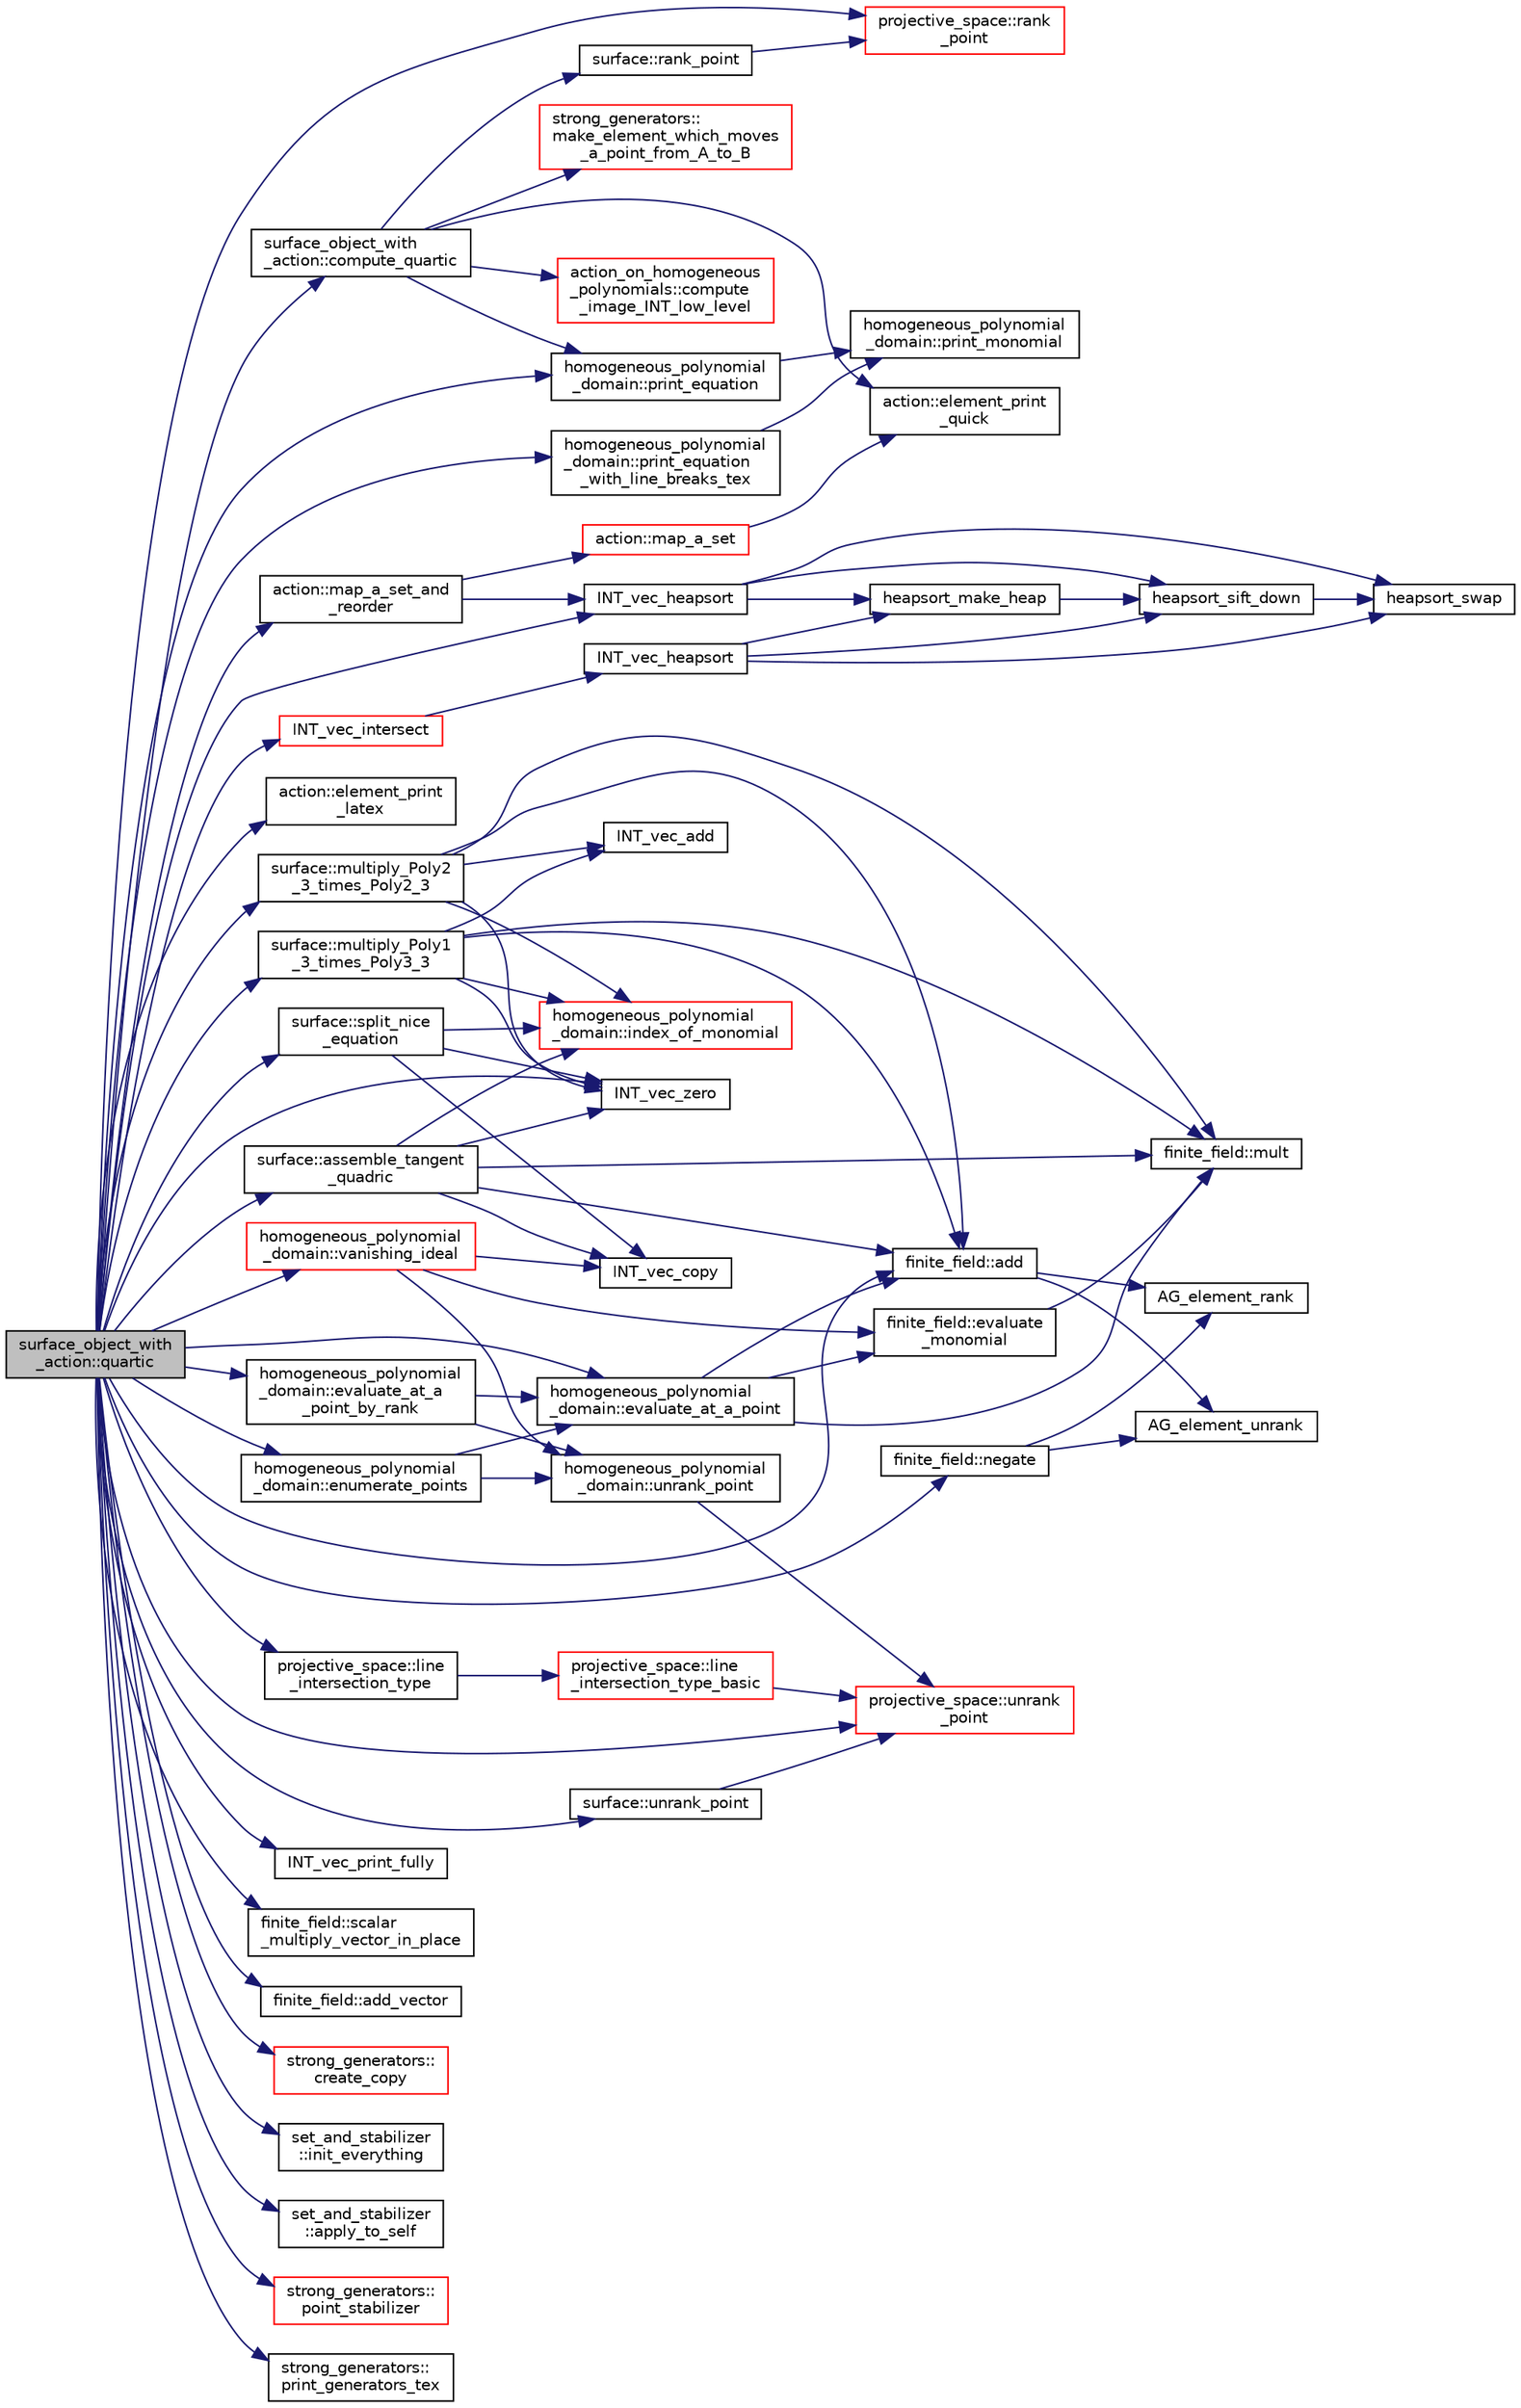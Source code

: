 digraph "surface_object_with_action::quartic"
{
  edge [fontname="Helvetica",fontsize="10",labelfontname="Helvetica",labelfontsize="10"];
  node [fontname="Helvetica",fontsize="10",shape=record];
  rankdir="LR";
  Node1950 [label="surface_object_with\l_action::quartic",height=0.2,width=0.4,color="black", fillcolor="grey75", style="filled", fontcolor="black"];
  Node1950 -> Node1951 [color="midnightblue",fontsize="10",style="solid",fontname="Helvetica"];
  Node1951 [label="surface_object_with\l_action::compute_quartic",height=0.2,width=0.4,color="black", fillcolor="white", style="filled",URL="$db/d28/classsurface__object__with__action.html#a81b56bce88b110aa6b38cfd4dce46122"];
  Node1951 -> Node1952 [color="midnightblue",fontsize="10",style="solid",fontname="Helvetica"];
  Node1952 [label="surface::rank_point",height=0.2,width=0.4,color="black", fillcolor="white", style="filled",URL="$d5/d88/classsurface.html#aab3e1eb5e20622f583b53c21b740a0b8"];
  Node1952 -> Node1953 [color="midnightblue",fontsize="10",style="solid",fontname="Helvetica"];
  Node1953 [label="projective_space::rank\l_point",height=0.2,width=0.4,color="red", fillcolor="white", style="filled",URL="$d2/d17/classprojective__space.html#ae99e357b4a0ada3d5dcd07e13e65326a"];
  Node1951 -> Node1956 [color="midnightblue",fontsize="10",style="solid",fontname="Helvetica"];
  Node1956 [label="strong_generators::\lmake_element_which_moves\l_a_point_from_A_to_B",height=0.2,width=0.4,color="red", fillcolor="white", style="filled",URL="$dc/d09/classstrong__generators.html#a79373238f3c6236b063333312b2564a8"];
  Node1951 -> Node1979 [color="midnightblue",fontsize="10",style="solid",fontname="Helvetica"];
  Node1979 [label="action::element_print\l_quick",height=0.2,width=0.4,color="black", fillcolor="white", style="filled",URL="$d2/d86/classaction.html#a4844680cf6750396f76494a28655265b"];
  Node1951 -> Node1980 [color="midnightblue",fontsize="10",style="solid",fontname="Helvetica"];
  Node1980 [label="action_on_homogeneous\l_polynomials::compute\l_image_INT_low_level",height=0.2,width=0.4,color="red", fillcolor="white", style="filled",URL="$d5/dd4/classaction__on__homogeneous__polynomials.html#af4370de2c8dcb590c4b186457881f038"];
  Node1951 -> Node2027 [color="midnightblue",fontsize="10",style="solid",fontname="Helvetica"];
  Node2027 [label="homogeneous_polynomial\l_domain::print_equation",height=0.2,width=0.4,color="black", fillcolor="white", style="filled",URL="$d2/da7/classhomogeneous__polynomial__domain.html#a39fe7da58a442801d7c8be1121a57bfe"];
  Node2027 -> Node1987 [color="midnightblue",fontsize="10",style="solid",fontname="Helvetica"];
  Node1987 [label="homogeneous_polynomial\l_domain::print_monomial",height=0.2,width=0.4,color="black", fillcolor="white", style="filled",URL="$d2/da7/classhomogeneous__polynomial__domain.html#aba45b13898b259a147e45bf92a622fd8"];
  Node1950 -> Node2027 [color="midnightblue",fontsize="10",style="solid",fontname="Helvetica"];
  Node1950 -> Node2028 [color="midnightblue",fontsize="10",style="solid",fontname="Helvetica"];
  Node2028 [label="action::element_print\l_latex",height=0.2,width=0.4,color="black", fillcolor="white", style="filled",URL="$d2/d86/classaction.html#a45872d8a9043eb99b8bfa4955b89f70a"];
  Node1950 -> Node2029 [color="midnightblue",fontsize="10",style="solid",fontname="Helvetica"];
  Node2029 [label="homogeneous_polynomial\l_domain::print_equation\l_with_line_breaks_tex",height=0.2,width=0.4,color="black", fillcolor="white", style="filled",URL="$d2/da7/classhomogeneous__polynomial__domain.html#a380597c635c722d4577cabce701bf55f"];
  Node2029 -> Node1987 [color="midnightblue",fontsize="10",style="solid",fontname="Helvetica"];
  Node1950 -> Node2030 [color="midnightblue",fontsize="10",style="solid",fontname="Helvetica"];
  Node2030 [label="surface::split_nice\l_equation",height=0.2,width=0.4,color="black", fillcolor="white", style="filled",URL="$d5/d88/classsurface.html#a5d670fff3513ca4261aeb0fe95b6771c"];
  Node2030 -> Node1986 [color="midnightblue",fontsize="10",style="solid",fontname="Helvetica"];
  Node1986 [label="INT_vec_zero",height=0.2,width=0.4,color="black", fillcolor="white", style="filled",URL="$df/dbf/sajeeb_8_c.html#aa8c9c7977203577026080f546fe4980f"];
  Node2030 -> Node1985 [color="midnightblue",fontsize="10",style="solid",fontname="Helvetica"];
  Node1985 [label="INT_vec_copy",height=0.2,width=0.4,color="black", fillcolor="white", style="filled",URL="$df/dbf/sajeeb_8_c.html#ac2d875e27e009af6ec04d17254d11075"];
  Node2030 -> Node1992 [color="midnightblue",fontsize="10",style="solid",fontname="Helvetica"];
  Node1992 [label="homogeneous_polynomial\l_domain::index_of_monomial",height=0.2,width=0.4,color="red", fillcolor="white", style="filled",URL="$d2/da7/classhomogeneous__polynomial__domain.html#a3fad3fb2b940014fcfece1cebfbfa3ae"];
  Node1950 -> Node2031 [color="midnightblue",fontsize="10",style="solid",fontname="Helvetica"];
  Node2031 [label="action::map_a_set_and\l_reorder",height=0.2,width=0.4,color="black", fillcolor="white", style="filled",URL="$d2/d86/classaction.html#affe38c85a0ff3cb34d233afa7b4aea35"];
  Node2031 -> Node2032 [color="midnightblue",fontsize="10",style="solid",fontname="Helvetica"];
  Node2032 [label="action::map_a_set",height=0.2,width=0.4,color="red", fillcolor="white", style="filled",URL="$d2/d86/classaction.html#a600e542e5aeca2a46f18110e027947e0"];
  Node2032 -> Node1979 [color="midnightblue",fontsize="10",style="solid",fontname="Helvetica"];
  Node2031 -> Node2033 [color="midnightblue",fontsize="10",style="solid",fontname="Helvetica"];
  Node2033 [label="INT_vec_heapsort",height=0.2,width=0.4,color="black", fillcolor="white", style="filled",URL="$d5/de2/foundations_2data__structures_2data__structures_8h.html#a3590ad9987f801fbfc94634300182f39"];
  Node2033 -> Node2034 [color="midnightblue",fontsize="10",style="solid",fontname="Helvetica"];
  Node2034 [label="heapsort_make_heap",height=0.2,width=0.4,color="black", fillcolor="white", style="filled",URL="$d4/dd7/sorting_8_c.html#a42f24453d7d77eeb1338ebd1a13cfdbb"];
  Node2034 -> Node2035 [color="midnightblue",fontsize="10",style="solid",fontname="Helvetica"];
  Node2035 [label="heapsort_sift_down",height=0.2,width=0.4,color="black", fillcolor="white", style="filled",URL="$d4/dd7/sorting_8_c.html#a65cbb1a6a3f01f511673705437ddc18b"];
  Node2035 -> Node2036 [color="midnightblue",fontsize="10",style="solid",fontname="Helvetica"];
  Node2036 [label="heapsort_swap",height=0.2,width=0.4,color="black", fillcolor="white", style="filled",URL="$d4/dd7/sorting_8_c.html#a8f048362e6065297b19b6975bcbbfcc6"];
  Node2033 -> Node2036 [color="midnightblue",fontsize="10",style="solid",fontname="Helvetica"];
  Node2033 -> Node2035 [color="midnightblue",fontsize="10",style="solid",fontname="Helvetica"];
  Node1950 -> Node2037 [color="midnightblue",fontsize="10",style="solid",fontname="Helvetica"];
  Node2037 [label="surface::unrank_point",height=0.2,width=0.4,color="black", fillcolor="white", style="filled",URL="$d5/d88/classsurface.html#a69c1875a5c1c69b9ad81a277dd99a0b3"];
  Node2037 -> Node2038 [color="midnightblue",fontsize="10",style="solid",fontname="Helvetica"];
  Node2038 [label="projective_space::unrank\l_point",height=0.2,width=0.4,color="red", fillcolor="white", style="filled",URL="$d2/d17/classprojective__space.html#a3cb7917af4c5f1590b660d4bf907e0fa"];
  Node1950 -> Node2040 [color="midnightblue",fontsize="10",style="solid",fontname="Helvetica"];
  Node2040 [label="homogeneous_polynomial\l_domain::evaluate_at_a_point",height=0.2,width=0.4,color="black", fillcolor="white", style="filled",URL="$d2/da7/classhomogeneous__polynomial__domain.html#ad3989698a38d04fc319162c376fe6343"];
  Node2040 -> Node2041 [color="midnightblue",fontsize="10",style="solid",fontname="Helvetica"];
  Node2041 [label="finite_field::evaluate\l_monomial",height=0.2,width=0.4,color="black", fillcolor="white", style="filled",URL="$df/d5a/classfinite__field.html#a13f9d419956a9168a65788b32839c7f2"];
  Node2041 -> Node1991 [color="midnightblue",fontsize="10",style="solid",fontname="Helvetica"];
  Node1991 [label="finite_field::mult",height=0.2,width=0.4,color="black", fillcolor="white", style="filled",URL="$df/d5a/classfinite__field.html#a24fb5917aa6d4d656fd855b7f44a13b0"];
  Node2040 -> Node1991 [color="midnightblue",fontsize="10",style="solid",fontname="Helvetica"];
  Node2040 -> Node2024 [color="midnightblue",fontsize="10",style="solid",fontname="Helvetica"];
  Node2024 [label="finite_field::add",height=0.2,width=0.4,color="black", fillcolor="white", style="filled",URL="$df/d5a/classfinite__field.html#a8f12328a27500f3c7be0c849ebbc9d14"];
  Node2024 -> Node1989 [color="midnightblue",fontsize="10",style="solid",fontname="Helvetica"];
  Node1989 [label="AG_element_unrank",height=0.2,width=0.4,color="black", fillcolor="white", style="filled",URL="$d4/d67/geometry_8h.html#a4a33b86c87b2879b97cfa1327abe2885"];
  Node2024 -> Node2025 [color="midnightblue",fontsize="10",style="solid",fontname="Helvetica"];
  Node2025 [label="AG_element_rank",height=0.2,width=0.4,color="black", fillcolor="white", style="filled",URL="$d4/d67/geometry_8h.html#ab2ac908d07dd8038fd996e26bdc75c17"];
  Node1950 -> Node2042 [color="midnightblue",fontsize="10",style="solid",fontname="Helvetica"];
  Node2042 [label="INT_vec_print_fully",height=0.2,width=0.4,color="black", fillcolor="white", style="filled",URL="$df/dbf/sajeeb_8_c.html#aff2e5a86c89315b7cec22a5a77f94a25"];
  Node1950 -> Node2043 [color="midnightblue",fontsize="10",style="solid",fontname="Helvetica"];
  Node2043 [label="homogeneous_polynomial\l_domain::evaluate_at_a\l_point_by_rank",height=0.2,width=0.4,color="black", fillcolor="white", style="filled",URL="$d2/da7/classhomogeneous__polynomial__domain.html#ae0bde037e3b48c69c7bd2b719eee5489"];
  Node2043 -> Node2044 [color="midnightblue",fontsize="10",style="solid",fontname="Helvetica"];
  Node2044 [label="homogeneous_polynomial\l_domain::unrank_point",height=0.2,width=0.4,color="black", fillcolor="white", style="filled",URL="$d2/da7/classhomogeneous__polynomial__domain.html#a913856cb9020e671f7792f186b94af68"];
  Node2044 -> Node2038 [color="midnightblue",fontsize="10",style="solid",fontname="Helvetica"];
  Node2043 -> Node2040 [color="midnightblue",fontsize="10",style="solid",fontname="Helvetica"];
  Node1950 -> Node2045 [color="midnightblue",fontsize="10",style="solid",fontname="Helvetica"];
  Node2045 [label="surface::multiply_Poly2\l_3_times_Poly2_3",height=0.2,width=0.4,color="black", fillcolor="white", style="filled",URL="$d5/d88/classsurface.html#adb65ce8845726835c206e4476f5a80d3"];
  Node2045 -> Node1986 [color="midnightblue",fontsize="10",style="solid",fontname="Helvetica"];
  Node2045 -> Node1991 [color="midnightblue",fontsize="10",style="solid",fontname="Helvetica"];
  Node2045 -> Node2046 [color="midnightblue",fontsize="10",style="solid",fontname="Helvetica"];
  Node2046 [label="INT_vec_add",height=0.2,width=0.4,color="black", fillcolor="white", style="filled",URL="$d5/db4/io__and__os_8h.html#abdc7f1105bbaef14bcbf1b5095f687c9"];
  Node2045 -> Node1992 [color="midnightblue",fontsize="10",style="solid",fontname="Helvetica"];
  Node2045 -> Node2024 [color="midnightblue",fontsize="10",style="solid",fontname="Helvetica"];
  Node1950 -> Node2047 [color="midnightblue",fontsize="10",style="solid",fontname="Helvetica"];
  Node2047 [label="surface::multiply_Poly1\l_3_times_Poly3_3",height=0.2,width=0.4,color="black", fillcolor="white", style="filled",URL="$d5/d88/classsurface.html#a917115f60a2e692c83431909e504dfd9"];
  Node2047 -> Node1986 [color="midnightblue",fontsize="10",style="solid",fontname="Helvetica"];
  Node2047 -> Node1991 [color="midnightblue",fontsize="10",style="solid",fontname="Helvetica"];
  Node2047 -> Node2046 [color="midnightblue",fontsize="10",style="solid",fontname="Helvetica"];
  Node2047 -> Node1992 [color="midnightblue",fontsize="10",style="solid",fontname="Helvetica"];
  Node2047 -> Node2024 [color="midnightblue",fontsize="10",style="solid",fontname="Helvetica"];
  Node1950 -> Node2024 [color="midnightblue",fontsize="10",style="solid",fontname="Helvetica"];
  Node1950 -> Node2048 [color="midnightblue",fontsize="10",style="solid",fontname="Helvetica"];
  Node2048 [label="finite_field::negate",height=0.2,width=0.4,color="black", fillcolor="white", style="filled",URL="$df/d5a/classfinite__field.html#aa9d798298f25d4a9262b5bc5f1733e31"];
  Node2048 -> Node1989 [color="midnightblue",fontsize="10",style="solid",fontname="Helvetica"];
  Node2048 -> Node2025 [color="midnightblue",fontsize="10",style="solid",fontname="Helvetica"];
  Node1950 -> Node2049 [color="midnightblue",fontsize="10",style="solid",fontname="Helvetica"];
  Node2049 [label="finite_field::scalar\l_multiply_vector_in_place",height=0.2,width=0.4,color="black", fillcolor="white", style="filled",URL="$df/d5a/classfinite__field.html#ab9b0987ee489bda0ad9027bbe3b3a930"];
  Node1950 -> Node2050 [color="midnightblue",fontsize="10",style="solid",fontname="Helvetica"];
  Node2050 [label="finite_field::add_vector",height=0.2,width=0.4,color="black", fillcolor="white", style="filled",URL="$df/d5a/classfinite__field.html#a23252c462d48cc21895de6fcc0cbb59f"];
  Node1950 -> Node2051 [color="midnightblue",fontsize="10",style="solid",fontname="Helvetica"];
  Node2051 [label="surface::assemble_tangent\l_quadric",height=0.2,width=0.4,color="black", fillcolor="white", style="filled",URL="$d5/d88/classsurface.html#ae14b94847bf8bd92bc6af58b31884cdc"];
  Node2051 -> Node2024 [color="midnightblue",fontsize="10",style="solid",fontname="Helvetica"];
  Node2051 -> Node1986 [color="midnightblue",fontsize="10",style="solid",fontname="Helvetica"];
  Node2051 -> Node1985 [color="midnightblue",fontsize="10",style="solid",fontname="Helvetica"];
  Node2051 -> Node1992 [color="midnightblue",fontsize="10",style="solid",fontname="Helvetica"];
  Node2051 -> Node1991 [color="midnightblue",fontsize="10",style="solid",fontname="Helvetica"];
  Node1950 -> Node2052 [color="midnightblue",fontsize="10",style="solid",fontname="Helvetica"];
  Node2052 [label="homogeneous_polynomial\l_domain::enumerate_points",height=0.2,width=0.4,color="black", fillcolor="white", style="filled",URL="$d2/da7/classhomogeneous__polynomial__domain.html#adc0868f632cc5662b7bfaf0b3d72268f"];
  Node2052 -> Node2044 [color="midnightblue",fontsize="10",style="solid",fontname="Helvetica"];
  Node2052 -> Node2040 [color="midnightblue",fontsize="10",style="solid",fontname="Helvetica"];
  Node1950 -> Node2033 [color="midnightblue",fontsize="10",style="solid",fontname="Helvetica"];
  Node1950 -> Node2053 [color="midnightblue",fontsize="10",style="solid",fontname="Helvetica"];
  Node2053 [label="projective_space::line\l_intersection_type",height=0.2,width=0.4,color="black", fillcolor="white", style="filled",URL="$d2/d17/classprojective__space.html#af35b6d402c45793a77b8ebc9e7c3985e"];
  Node2053 -> Node2054 [color="midnightblue",fontsize="10",style="solid",fontname="Helvetica"];
  Node2054 [label="projective_space::line\l_intersection_type_basic",height=0.2,width=0.4,color="red", fillcolor="white", style="filled",URL="$d2/d17/classprojective__space.html#ad9a11792e1a91a598976cf41ebdd8bd3"];
  Node2054 -> Node2038 [color="midnightblue",fontsize="10",style="solid",fontname="Helvetica"];
  Node1950 -> Node1986 [color="midnightblue",fontsize="10",style="solid",fontname="Helvetica"];
  Node1950 -> Node2061 [color="midnightblue",fontsize="10",style="solid",fontname="Helvetica"];
  Node2061 [label="INT_vec_intersect",height=0.2,width=0.4,color="red", fillcolor="white", style="filled",URL="$d5/de2/foundations_2data__structures_2data__structures_8h.html#a19855973f5fb469b315f31e7e1402471"];
  Node2061 -> Node2062 [color="midnightblue",fontsize="10",style="solid",fontname="Helvetica"];
  Node2062 [label="INT_vec_heapsort",height=0.2,width=0.4,color="black", fillcolor="white", style="filled",URL="$d4/dd7/sorting_8_c.html#a3590ad9987f801fbfc94634300182f39"];
  Node2062 -> Node2034 [color="midnightblue",fontsize="10",style="solid",fontname="Helvetica"];
  Node2062 -> Node2036 [color="midnightblue",fontsize="10",style="solid",fontname="Helvetica"];
  Node2062 -> Node2035 [color="midnightblue",fontsize="10",style="solid",fontname="Helvetica"];
  Node1950 -> Node2038 [color="midnightblue",fontsize="10",style="solid",fontname="Helvetica"];
  Node1950 -> Node1953 [color="midnightblue",fontsize="10",style="solid",fontname="Helvetica"];
  Node1950 -> Node2064 [color="midnightblue",fontsize="10",style="solid",fontname="Helvetica"];
  Node2064 [label="homogeneous_polynomial\l_domain::vanishing_ideal",height=0.2,width=0.4,color="red", fillcolor="white", style="filled",URL="$d2/da7/classhomogeneous__polynomial__domain.html#a7037f7f1cd49d297eb3063b6b04699e2"];
  Node2064 -> Node2044 [color="midnightblue",fontsize="10",style="solid",fontname="Helvetica"];
  Node2064 -> Node2041 [color="midnightblue",fontsize="10",style="solid",fontname="Helvetica"];
  Node2064 -> Node1985 [color="midnightblue",fontsize="10",style="solid",fontname="Helvetica"];
  Node1950 -> Node2066 [color="midnightblue",fontsize="10",style="solid",fontname="Helvetica"];
  Node2066 [label="strong_generators::\lcreate_copy",height=0.2,width=0.4,color="red", fillcolor="white", style="filled",URL="$dc/d09/classstrong__generators.html#ae8c60a4267aedfe7ba379fb939bd9853"];
  Node1950 -> Node2069 [color="midnightblue",fontsize="10",style="solid",fontname="Helvetica"];
  Node2069 [label="set_and_stabilizer\l::init_everything",height=0.2,width=0.4,color="black", fillcolor="white", style="filled",URL="$de/df6/classset__and__stabilizer.html#af069e038d8a67a93a89f05a690ca4b04"];
  Node1950 -> Node2070 [color="midnightblue",fontsize="10",style="solid",fontname="Helvetica"];
  Node2070 [label="set_and_stabilizer\l::apply_to_self",height=0.2,width=0.4,color="black", fillcolor="white", style="filled",URL="$de/df6/classset__and__stabilizer.html#a5d98982a4367ca2866d91da9ff48f095"];
  Node1950 -> Node2071 [color="midnightblue",fontsize="10",style="solid",fontname="Helvetica"];
  Node2071 [label="strong_generators::\lpoint_stabilizer",height=0.2,width=0.4,color="red", fillcolor="white", style="filled",URL="$dc/d09/classstrong__generators.html#ad7ce398640e75836a6a4dde4e305e9e0"];
  Node1950 -> Node2117 [color="midnightblue",fontsize="10",style="solid",fontname="Helvetica"];
  Node2117 [label="strong_generators::\lprint_generators_tex",height=0.2,width=0.4,color="black", fillcolor="white", style="filled",URL="$dc/d09/classstrong__generators.html#a5ec5e1048119097985c01a56f427d873"];
}
